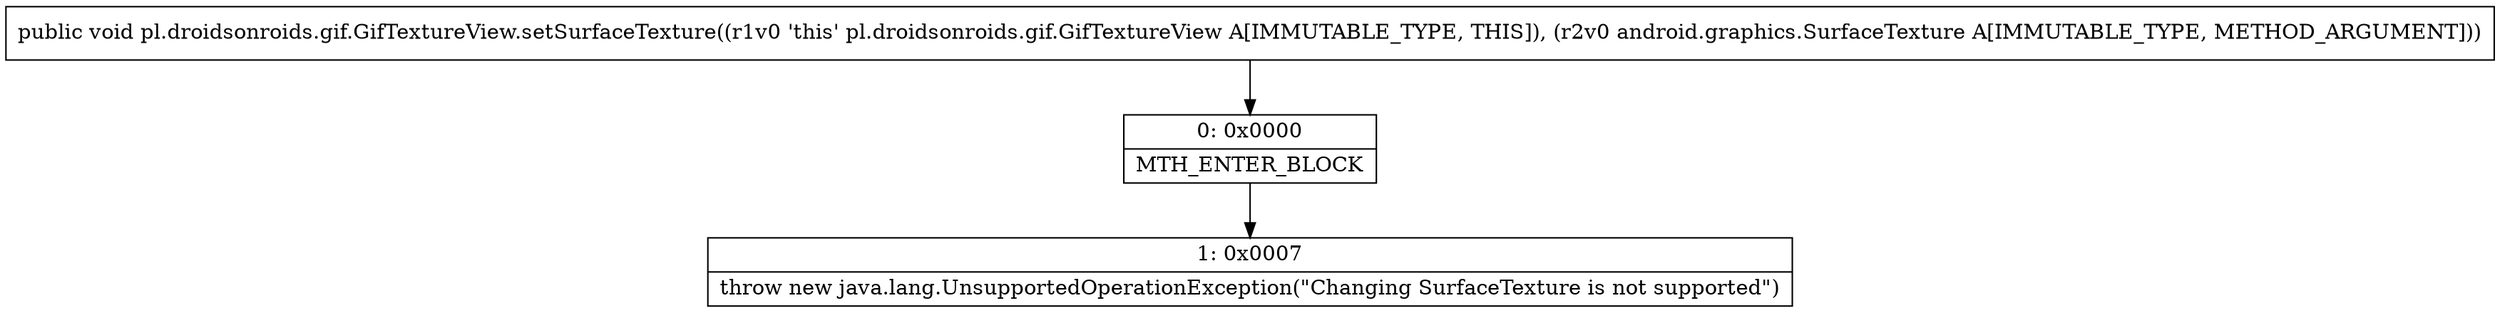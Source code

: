 digraph "CFG forpl.droidsonroids.gif.GifTextureView.setSurfaceTexture(Landroid\/graphics\/SurfaceTexture;)V" {
Node_0 [shape=record,label="{0\:\ 0x0000|MTH_ENTER_BLOCK\l}"];
Node_1 [shape=record,label="{1\:\ 0x0007|throw new java.lang.UnsupportedOperationException(\"Changing SurfaceTexture is not supported\")\l}"];
MethodNode[shape=record,label="{public void pl.droidsonroids.gif.GifTextureView.setSurfaceTexture((r1v0 'this' pl.droidsonroids.gif.GifTextureView A[IMMUTABLE_TYPE, THIS]), (r2v0 android.graphics.SurfaceTexture A[IMMUTABLE_TYPE, METHOD_ARGUMENT])) }"];
MethodNode -> Node_0;
Node_0 -> Node_1;
}

